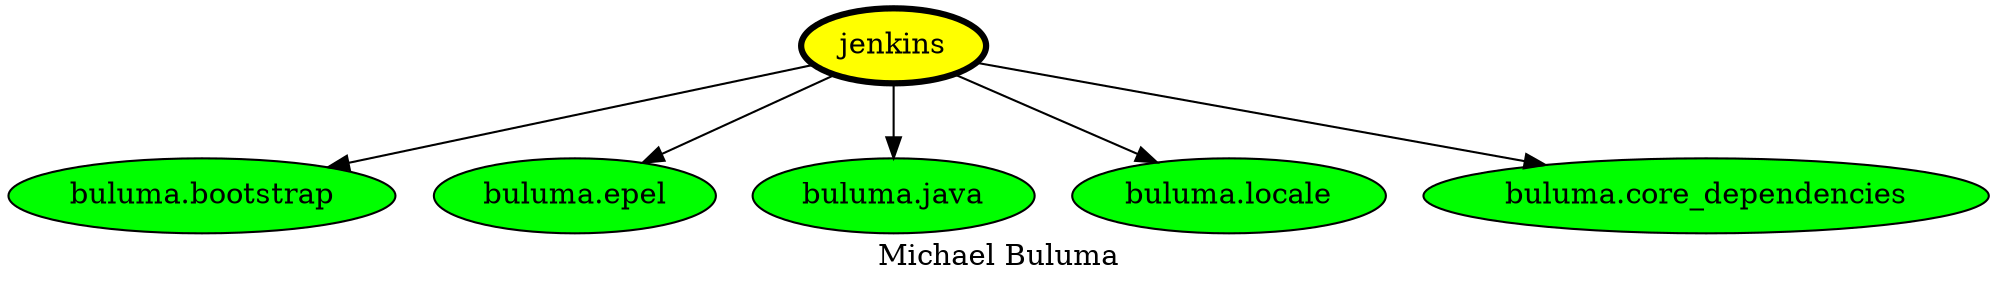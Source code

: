 digraph PhiloDilemma {
  label = "Michael Buluma" ;
  overlap=false
  {
    "jenkins" [fillcolor=yellow style=filled penwidth=3]
    "buluma.bootstrap" [fillcolor=green style=filled]
    "buluma.epel" [fillcolor=green style=filled]
    "buluma.java" [fillcolor=green style=filled]
    "buluma.locale" [fillcolor=green style=filled]
    "buluma.core_dependencies" [fillcolor=green style=filled]
  }
  "jenkins" -> "buluma.bootstrap"
  "jenkins" -> "buluma.epel"
  "jenkins" -> "buluma.java"
  "jenkins" -> "buluma.locale"
  "jenkins" -> "buluma.core_dependencies"
}
